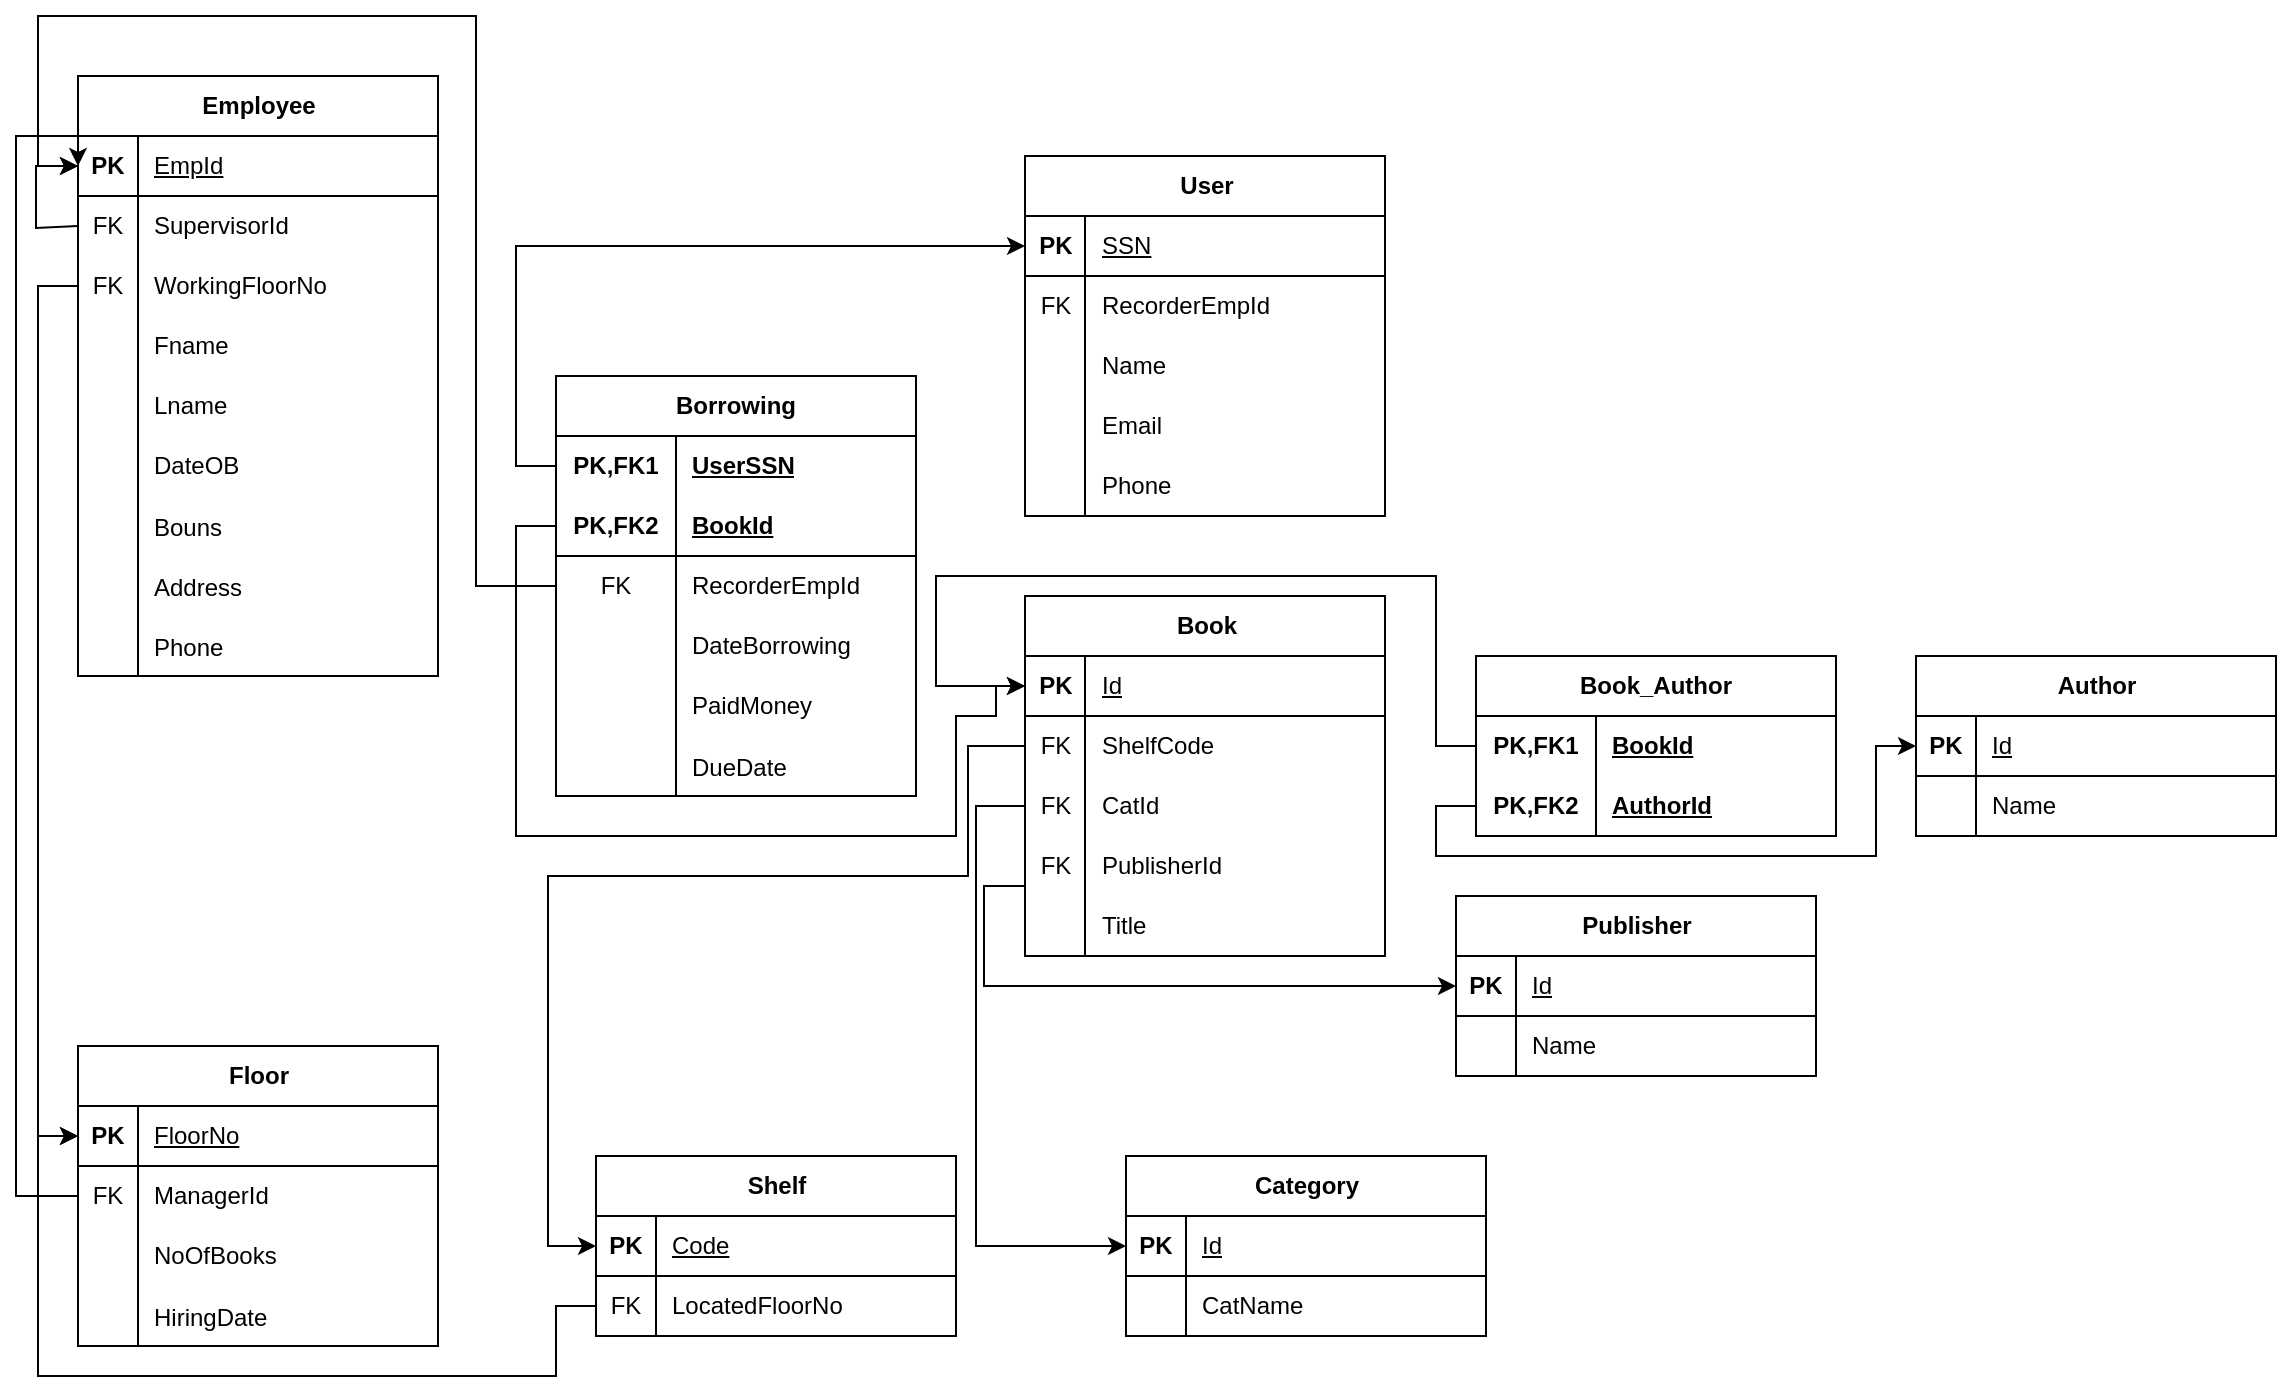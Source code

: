 <mxfile version="25.0.1">
  <diagram name="Page-1" id="nT0bJfxfkUsamXwJEamm">
    <mxGraphModel dx="1509" dy="813" grid="1" gridSize="10" guides="1" tooltips="1" connect="1" arrows="1" fold="1" page="1" pageScale="1" pageWidth="1169" pageHeight="827" math="0" shadow="0">
      <root>
        <mxCell id="0" />
        <mxCell id="1" parent="0" />
        <mxCell id="UPYWQqbJ0-D0xtGkKpqy-1" value="Employee" style="shape=table;startSize=30;container=1;collapsible=1;childLayout=tableLayout;fixedRows=1;rowLines=0;fontStyle=1;align=center;resizeLast=1;html=1;" vertex="1" parent="1">
          <mxGeometry x="51" y="100" width="180" height="300" as="geometry" />
        </mxCell>
        <mxCell id="UPYWQqbJ0-D0xtGkKpqy-2" value="" style="shape=tableRow;horizontal=0;startSize=0;swimlaneHead=0;swimlaneBody=0;fillColor=none;collapsible=0;dropTarget=0;points=[[0,0.5],[1,0.5]];portConstraint=eastwest;top=0;left=0;right=0;bottom=1;" vertex="1" parent="UPYWQqbJ0-D0xtGkKpqy-1">
          <mxGeometry y="30" width="180" height="30" as="geometry" />
        </mxCell>
        <mxCell id="UPYWQqbJ0-D0xtGkKpqy-3" value="PK" style="shape=partialRectangle;connectable=0;fillColor=none;top=0;left=0;bottom=0;right=0;fontStyle=1;overflow=hidden;whiteSpace=wrap;html=1;" vertex="1" parent="UPYWQqbJ0-D0xtGkKpqy-2">
          <mxGeometry width="30" height="30" as="geometry">
            <mxRectangle width="30" height="30" as="alternateBounds" />
          </mxGeometry>
        </mxCell>
        <mxCell id="UPYWQqbJ0-D0xtGkKpqy-4" value="&lt;span style=&quot;font-weight: 400; text-align: center;&quot;&gt;&lt;font&gt;EmpId&lt;/font&gt;&lt;/span&gt;" style="shape=partialRectangle;connectable=0;fillColor=none;top=0;left=0;bottom=0;right=0;align=left;spacingLeft=6;fontStyle=5;overflow=hidden;whiteSpace=wrap;html=1;" vertex="1" parent="UPYWQqbJ0-D0xtGkKpqy-2">
          <mxGeometry x="30" width="150" height="30" as="geometry">
            <mxRectangle width="150" height="30" as="alternateBounds" />
          </mxGeometry>
        </mxCell>
        <mxCell id="UPYWQqbJ0-D0xtGkKpqy-139" value="" style="shape=tableRow;horizontal=0;startSize=0;swimlaneHead=0;swimlaneBody=0;fillColor=none;collapsible=0;dropTarget=0;points=[[0,0.5],[1,0.5]];portConstraint=eastwest;top=0;left=0;right=0;bottom=0;" vertex="1" parent="UPYWQqbJ0-D0xtGkKpqy-1">
          <mxGeometry y="60" width="180" height="30" as="geometry" />
        </mxCell>
        <mxCell id="UPYWQqbJ0-D0xtGkKpqy-140" value="FK" style="shape=partialRectangle;connectable=0;fillColor=none;top=0;left=0;bottom=0;right=0;fontStyle=0;overflow=hidden;whiteSpace=wrap;html=1;" vertex="1" parent="UPYWQqbJ0-D0xtGkKpqy-139">
          <mxGeometry width="30" height="30" as="geometry">
            <mxRectangle width="30" height="30" as="alternateBounds" />
          </mxGeometry>
        </mxCell>
        <mxCell id="UPYWQqbJ0-D0xtGkKpqy-141" value="SupervisorId" style="shape=partialRectangle;connectable=0;fillColor=none;top=0;left=0;bottom=0;right=0;align=left;spacingLeft=6;fontStyle=0;overflow=hidden;whiteSpace=wrap;html=1;" vertex="1" parent="UPYWQqbJ0-D0xtGkKpqy-139">
          <mxGeometry x="30" width="150" height="30" as="geometry">
            <mxRectangle width="150" height="30" as="alternateBounds" />
          </mxGeometry>
        </mxCell>
        <mxCell id="UPYWQqbJ0-D0xtGkKpqy-143" value="" style="shape=tableRow;horizontal=0;startSize=0;swimlaneHead=0;swimlaneBody=0;fillColor=none;collapsible=0;dropTarget=0;points=[[0,0.5],[1,0.5]];portConstraint=eastwest;top=0;left=0;right=0;bottom=0;" vertex="1" parent="UPYWQqbJ0-D0xtGkKpqy-1">
          <mxGeometry y="90" width="180" height="30" as="geometry" />
        </mxCell>
        <mxCell id="UPYWQqbJ0-D0xtGkKpqy-144" value="FK" style="shape=partialRectangle;connectable=0;fillColor=none;top=0;left=0;bottom=0;right=0;fontStyle=0;overflow=hidden;whiteSpace=wrap;html=1;" vertex="1" parent="UPYWQqbJ0-D0xtGkKpqy-143">
          <mxGeometry width="30" height="30" as="geometry">
            <mxRectangle width="30" height="30" as="alternateBounds" />
          </mxGeometry>
        </mxCell>
        <mxCell id="UPYWQqbJ0-D0xtGkKpqy-145" value="WorkingFloorNo" style="shape=partialRectangle;connectable=0;fillColor=none;top=0;left=0;bottom=0;right=0;align=left;spacingLeft=6;fontStyle=0;overflow=hidden;whiteSpace=wrap;html=1;" vertex="1" parent="UPYWQqbJ0-D0xtGkKpqy-143">
          <mxGeometry x="30" width="150" height="30" as="geometry">
            <mxRectangle width="150" height="30" as="alternateBounds" />
          </mxGeometry>
        </mxCell>
        <mxCell id="UPYWQqbJ0-D0xtGkKpqy-5" value="" style="shape=tableRow;horizontal=0;startSize=0;swimlaneHead=0;swimlaneBody=0;fillColor=none;collapsible=0;dropTarget=0;points=[[0,0.5],[1,0.5]];portConstraint=eastwest;top=0;left=0;right=0;bottom=0;" vertex="1" parent="UPYWQqbJ0-D0xtGkKpqy-1">
          <mxGeometry y="120" width="180" height="30" as="geometry" />
        </mxCell>
        <mxCell id="UPYWQqbJ0-D0xtGkKpqy-6" value="" style="shape=partialRectangle;connectable=0;fillColor=none;top=0;left=0;bottom=0;right=0;editable=1;overflow=hidden;whiteSpace=wrap;html=1;" vertex="1" parent="UPYWQqbJ0-D0xtGkKpqy-5">
          <mxGeometry width="30" height="30" as="geometry">
            <mxRectangle width="30" height="30" as="alternateBounds" />
          </mxGeometry>
        </mxCell>
        <mxCell id="UPYWQqbJ0-D0xtGkKpqy-7" value="&lt;span style=&quot;text-align: center;&quot;&gt;&lt;font&gt;Fname&lt;/font&gt;&lt;/span&gt;" style="shape=partialRectangle;connectable=0;fillColor=none;top=0;left=0;bottom=0;right=0;align=left;spacingLeft=6;overflow=hidden;whiteSpace=wrap;html=1;" vertex="1" parent="UPYWQqbJ0-D0xtGkKpqy-5">
          <mxGeometry x="30" width="150" height="30" as="geometry">
            <mxRectangle width="150" height="30" as="alternateBounds" />
          </mxGeometry>
        </mxCell>
        <mxCell id="UPYWQqbJ0-D0xtGkKpqy-8" value="" style="shape=tableRow;horizontal=0;startSize=0;swimlaneHead=0;swimlaneBody=0;fillColor=none;collapsible=0;dropTarget=0;points=[[0,0.5],[1,0.5]];portConstraint=eastwest;top=0;left=0;right=0;bottom=0;" vertex="1" parent="UPYWQqbJ0-D0xtGkKpqy-1">
          <mxGeometry y="150" width="180" height="30" as="geometry" />
        </mxCell>
        <mxCell id="UPYWQqbJ0-D0xtGkKpqy-9" value="" style="shape=partialRectangle;connectable=0;fillColor=none;top=0;left=0;bottom=0;right=0;editable=1;overflow=hidden;whiteSpace=wrap;html=1;" vertex="1" parent="UPYWQqbJ0-D0xtGkKpqy-8">
          <mxGeometry width="30" height="30" as="geometry">
            <mxRectangle width="30" height="30" as="alternateBounds" />
          </mxGeometry>
        </mxCell>
        <mxCell id="UPYWQqbJ0-D0xtGkKpqy-10" value="&lt;span style=&quot;text-align: center;&quot;&gt;&lt;font&gt;Lname&lt;/font&gt;&lt;/span&gt;" style="shape=partialRectangle;connectable=0;fillColor=none;top=0;left=0;bottom=0;right=0;align=left;spacingLeft=6;overflow=hidden;whiteSpace=wrap;html=1;" vertex="1" parent="UPYWQqbJ0-D0xtGkKpqy-8">
          <mxGeometry x="30" width="150" height="30" as="geometry">
            <mxRectangle width="150" height="30" as="alternateBounds" />
          </mxGeometry>
        </mxCell>
        <mxCell id="UPYWQqbJ0-D0xtGkKpqy-11" value="" style="shape=tableRow;horizontal=0;startSize=0;swimlaneHead=0;swimlaneBody=0;fillColor=none;collapsible=0;dropTarget=0;points=[[0,0.5],[1,0.5]];portConstraint=eastwest;top=0;left=0;right=0;bottom=0;" vertex="1" parent="UPYWQqbJ0-D0xtGkKpqy-1">
          <mxGeometry y="180" width="180" height="30" as="geometry" />
        </mxCell>
        <mxCell id="UPYWQqbJ0-D0xtGkKpqy-12" value="" style="shape=partialRectangle;connectable=0;fillColor=none;top=0;left=0;bottom=0;right=0;editable=1;overflow=hidden;whiteSpace=wrap;html=1;" vertex="1" parent="UPYWQqbJ0-D0xtGkKpqy-11">
          <mxGeometry width="30" height="30" as="geometry">
            <mxRectangle width="30" height="30" as="alternateBounds" />
          </mxGeometry>
        </mxCell>
        <mxCell id="UPYWQqbJ0-D0xtGkKpqy-13" value="&lt;span style=&quot;text-align: center;&quot;&gt;&lt;font&gt;DateOB&lt;/font&gt;&lt;/span&gt;" style="shape=partialRectangle;connectable=0;fillColor=none;top=0;left=0;bottom=0;right=0;align=left;spacingLeft=6;overflow=hidden;whiteSpace=wrap;html=1;" vertex="1" parent="UPYWQqbJ0-D0xtGkKpqy-11">
          <mxGeometry x="30" width="150" height="30" as="geometry">
            <mxRectangle width="150" height="30" as="alternateBounds" />
          </mxGeometry>
        </mxCell>
        <mxCell id="UPYWQqbJ0-D0xtGkKpqy-15" value="" style="shape=tableRow;horizontal=0;startSize=0;swimlaneHead=0;swimlaneBody=0;fillColor=none;collapsible=0;dropTarget=0;points=[[0,0.5],[1,0.5]];portConstraint=eastwest;top=0;left=0;right=0;bottom=0;" vertex="1" parent="UPYWQqbJ0-D0xtGkKpqy-1">
          <mxGeometry y="210" width="180" height="30" as="geometry" />
        </mxCell>
        <mxCell id="UPYWQqbJ0-D0xtGkKpqy-16" value="" style="shape=partialRectangle;connectable=0;fillColor=none;top=0;left=0;bottom=0;right=0;editable=1;overflow=hidden;" vertex="1" parent="UPYWQqbJ0-D0xtGkKpqy-15">
          <mxGeometry width="30" height="30" as="geometry">
            <mxRectangle width="30" height="30" as="alternateBounds" />
          </mxGeometry>
        </mxCell>
        <mxCell id="UPYWQqbJ0-D0xtGkKpqy-17" value="Bouns" style="shape=partialRectangle;connectable=0;fillColor=none;top=0;left=0;bottom=0;right=0;align=left;spacingLeft=6;overflow=hidden;fontSize=12;" vertex="1" parent="UPYWQqbJ0-D0xtGkKpqy-15">
          <mxGeometry x="30" width="150" height="30" as="geometry">
            <mxRectangle width="150" height="30" as="alternateBounds" />
          </mxGeometry>
        </mxCell>
        <mxCell id="UPYWQqbJ0-D0xtGkKpqy-23" value="" style="shape=tableRow;horizontal=0;startSize=0;swimlaneHead=0;swimlaneBody=0;fillColor=none;collapsible=0;dropTarget=0;points=[[0,0.5],[1,0.5]];portConstraint=eastwest;top=0;left=0;right=0;bottom=0;" vertex="1" parent="UPYWQqbJ0-D0xtGkKpqy-1">
          <mxGeometry y="240" width="180" height="30" as="geometry" />
        </mxCell>
        <mxCell id="UPYWQqbJ0-D0xtGkKpqy-24" value="" style="shape=partialRectangle;connectable=0;fillColor=none;top=0;left=0;bottom=0;right=0;editable=1;overflow=hidden;" vertex="1" parent="UPYWQqbJ0-D0xtGkKpqy-23">
          <mxGeometry width="30" height="30" as="geometry">
            <mxRectangle width="30" height="30" as="alternateBounds" />
          </mxGeometry>
        </mxCell>
        <mxCell id="UPYWQqbJ0-D0xtGkKpqy-25" value="Address" style="shape=partialRectangle;connectable=0;fillColor=none;top=0;left=0;bottom=0;right=0;align=left;spacingLeft=6;overflow=hidden;fontSize=12;" vertex="1" parent="UPYWQqbJ0-D0xtGkKpqy-23">
          <mxGeometry x="30" width="150" height="30" as="geometry">
            <mxRectangle width="150" height="30" as="alternateBounds" />
          </mxGeometry>
        </mxCell>
        <mxCell id="UPYWQqbJ0-D0xtGkKpqy-19" value="" style="shape=tableRow;horizontal=0;startSize=0;swimlaneHead=0;swimlaneBody=0;fillColor=none;collapsible=0;dropTarget=0;points=[[0,0.5],[1,0.5]];portConstraint=eastwest;top=0;left=0;right=0;bottom=0;" vertex="1" parent="UPYWQqbJ0-D0xtGkKpqy-1">
          <mxGeometry y="270" width="180" height="30" as="geometry" />
        </mxCell>
        <mxCell id="UPYWQqbJ0-D0xtGkKpqy-20" value="" style="shape=partialRectangle;connectable=0;fillColor=none;top=0;left=0;bottom=0;right=0;editable=1;overflow=hidden;" vertex="1" parent="UPYWQqbJ0-D0xtGkKpqy-19">
          <mxGeometry width="30" height="30" as="geometry">
            <mxRectangle width="30" height="30" as="alternateBounds" />
          </mxGeometry>
        </mxCell>
        <mxCell id="UPYWQqbJ0-D0xtGkKpqy-21" value="Phone" style="shape=partialRectangle;connectable=0;fillColor=none;top=0;left=0;bottom=0;right=0;align=left;spacingLeft=6;overflow=hidden;fontSize=12;" vertex="1" parent="UPYWQqbJ0-D0xtGkKpqy-19">
          <mxGeometry x="30" width="150" height="30" as="geometry">
            <mxRectangle width="150" height="30" as="alternateBounds" />
          </mxGeometry>
        </mxCell>
        <mxCell id="UPYWQqbJ0-D0xtGkKpqy-172" style="edgeStyle=orthogonalEdgeStyle;rounded=0;orthogonalLoop=1;jettySize=auto;html=1;exitX=0;exitY=0.5;exitDx=0;exitDy=0;entryX=0;entryY=0.5;entryDx=0;entryDy=0;" edge="1" parent="1" source="UPYWQqbJ0-D0xtGkKpqy-139" target="UPYWQqbJ0-D0xtGkKpqy-2">
          <mxGeometry relative="1" as="geometry">
            <Array as="points">
              <mxPoint x="51" y="176" />
              <mxPoint x="30" y="176" />
              <mxPoint x="30" y="145" />
            </Array>
          </mxGeometry>
        </mxCell>
        <mxCell id="UPYWQqbJ0-D0xtGkKpqy-26" value="User" style="shape=table;startSize=30;container=1;collapsible=1;childLayout=tableLayout;fixedRows=1;rowLines=0;fontStyle=1;align=center;resizeLast=1;html=1;" vertex="1" parent="1">
          <mxGeometry x="524.5" y="140" width="180" height="180" as="geometry" />
        </mxCell>
        <mxCell id="UPYWQqbJ0-D0xtGkKpqy-27" value="" style="shape=tableRow;horizontal=0;startSize=0;swimlaneHead=0;swimlaneBody=0;fillColor=none;collapsible=0;dropTarget=0;points=[[0,0.5],[1,0.5]];portConstraint=eastwest;top=0;left=0;right=0;bottom=1;" vertex="1" parent="UPYWQqbJ0-D0xtGkKpqy-26">
          <mxGeometry y="30" width="180" height="30" as="geometry" />
        </mxCell>
        <mxCell id="UPYWQqbJ0-D0xtGkKpqy-28" value="PK" style="shape=partialRectangle;connectable=0;fillColor=none;top=0;left=0;bottom=0;right=0;fontStyle=1;overflow=hidden;whiteSpace=wrap;html=1;" vertex="1" parent="UPYWQqbJ0-D0xtGkKpqy-27">
          <mxGeometry width="30" height="30" as="geometry">
            <mxRectangle width="30" height="30" as="alternateBounds" />
          </mxGeometry>
        </mxCell>
        <mxCell id="UPYWQqbJ0-D0xtGkKpqy-29" value="&lt;span style=&quot;font-weight: 400; text-align: center;&quot;&gt;&lt;font&gt;SSN&lt;/font&gt;&lt;/span&gt;" style="shape=partialRectangle;connectable=0;fillColor=none;top=0;left=0;bottom=0;right=0;align=left;spacingLeft=6;fontStyle=5;overflow=hidden;whiteSpace=wrap;html=1;" vertex="1" parent="UPYWQqbJ0-D0xtGkKpqy-27">
          <mxGeometry x="30" width="150" height="30" as="geometry">
            <mxRectangle width="150" height="30" as="alternateBounds" />
          </mxGeometry>
        </mxCell>
        <mxCell id="UPYWQqbJ0-D0xtGkKpqy-147" value="" style="shape=tableRow;horizontal=0;startSize=0;swimlaneHead=0;swimlaneBody=0;fillColor=none;collapsible=0;dropTarget=0;points=[[0,0.5],[1,0.5]];portConstraint=eastwest;top=0;left=0;right=0;bottom=0;" vertex="1" parent="UPYWQqbJ0-D0xtGkKpqy-26">
          <mxGeometry y="60" width="180" height="30" as="geometry" />
        </mxCell>
        <mxCell id="UPYWQqbJ0-D0xtGkKpqy-148" value="FK" style="shape=partialRectangle;connectable=0;fillColor=none;top=0;left=0;bottom=0;right=0;fontStyle=0;overflow=hidden;whiteSpace=wrap;html=1;" vertex="1" parent="UPYWQqbJ0-D0xtGkKpqy-147">
          <mxGeometry width="30" height="30" as="geometry">
            <mxRectangle width="30" height="30" as="alternateBounds" />
          </mxGeometry>
        </mxCell>
        <mxCell id="UPYWQqbJ0-D0xtGkKpqy-149" value="RecorderEmpId" style="shape=partialRectangle;connectable=0;fillColor=none;top=0;left=0;bottom=0;right=0;align=left;spacingLeft=6;fontStyle=0;overflow=hidden;whiteSpace=wrap;html=1;" vertex="1" parent="UPYWQqbJ0-D0xtGkKpqy-147">
          <mxGeometry x="30" width="150" height="30" as="geometry">
            <mxRectangle width="150" height="30" as="alternateBounds" />
          </mxGeometry>
        </mxCell>
        <mxCell id="UPYWQqbJ0-D0xtGkKpqy-30" value="" style="shape=tableRow;horizontal=0;startSize=0;swimlaneHead=0;swimlaneBody=0;fillColor=none;collapsible=0;dropTarget=0;points=[[0,0.5],[1,0.5]];portConstraint=eastwest;top=0;left=0;right=0;bottom=0;" vertex="1" parent="UPYWQqbJ0-D0xtGkKpqy-26">
          <mxGeometry y="90" width="180" height="30" as="geometry" />
        </mxCell>
        <mxCell id="UPYWQqbJ0-D0xtGkKpqy-31" value="" style="shape=partialRectangle;connectable=0;fillColor=none;top=0;left=0;bottom=0;right=0;editable=1;overflow=hidden;whiteSpace=wrap;html=1;" vertex="1" parent="UPYWQqbJ0-D0xtGkKpqy-30">
          <mxGeometry width="30" height="30" as="geometry">
            <mxRectangle width="30" height="30" as="alternateBounds" />
          </mxGeometry>
        </mxCell>
        <mxCell id="UPYWQqbJ0-D0xtGkKpqy-32" value="&lt;span style=&quot;text-align: center;&quot;&gt;&lt;font&gt;Name&lt;/font&gt;&lt;/span&gt;" style="shape=partialRectangle;connectable=0;fillColor=none;top=0;left=0;bottom=0;right=0;align=left;spacingLeft=6;overflow=hidden;whiteSpace=wrap;html=1;" vertex="1" parent="UPYWQqbJ0-D0xtGkKpqy-30">
          <mxGeometry x="30" width="150" height="30" as="geometry">
            <mxRectangle width="150" height="30" as="alternateBounds" />
          </mxGeometry>
        </mxCell>
        <mxCell id="UPYWQqbJ0-D0xtGkKpqy-33" value="" style="shape=tableRow;horizontal=0;startSize=0;swimlaneHead=0;swimlaneBody=0;fillColor=none;collapsible=0;dropTarget=0;points=[[0,0.5],[1,0.5]];portConstraint=eastwest;top=0;left=0;right=0;bottom=0;" vertex="1" parent="UPYWQqbJ0-D0xtGkKpqy-26">
          <mxGeometry y="120" width="180" height="30" as="geometry" />
        </mxCell>
        <mxCell id="UPYWQqbJ0-D0xtGkKpqy-34" value="" style="shape=partialRectangle;connectable=0;fillColor=none;top=0;left=0;bottom=0;right=0;editable=1;overflow=hidden;whiteSpace=wrap;html=1;" vertex="1" parent="UPYWQqbJ0-D0xtGkKpqy-33">
          <mxGeometry width="30" height="30" as="geometry">
            <mxRectangle width="30" height="30" as="alternateBounds" />
          </mxGeometry>
        </mxCell>
        <mxCell id="UPYWQqbJ0-D0xtGkKpqy-35" value="&lt;span style=&quot;text-align: center;&quot;&gt;&lt;font&gt;Email&lt;/font&gt;&lt;/span&gt;" style="shape=partialRectangle;connectable=0;fillColor=none;top=0;left=0;bottom=0;right=0;align=left;spacingLeft=6;overflow=hidden;whiteSpace=wrap;html=1;" vertex="1" parent="UPYWQqbJ0-D0xtGkKpqy-33">
          <mxGeometry x="30" width="150" height="30" as="geometry">
            <mxRectangle width="150" height="30" as="alternateBounds" />
          </mxGeometry>
        </mxCell>
        <mxCell id="UPYWQqbJ0-D0xtGkKpqy-36" value="" style="shape=tableRow;horizontal=0;startSize=0;swimlaneHead=0;swimlaneBody=0;fillColor=none;collapsible=0;dropTarget=0;points=[[0,0.5],[1,0.5]];portConstraint=eastwest;top=0;left=0;right=0;bottom=0;" vertex="1" parent="UPYWQqbJ0-D0xtGkKpqy-26">
          <mxGeometry y="150" width="180" height="30" as="geometry" />
        </mxCell>
        <mxCell id="UPYWQqbJ0-D0xtGkKpqy-37" value="" style="shape=partialRectangle;connectable=0;fillColor=none;top=0;left=0;bottom=0;right=0;editable=1;overflow=hidden;whiteSpace=wrap;html=1;" vertex="1" parent="UPYWQqbJ0-D0xtGkKpqy-36">
          <mxGeometry width="30" height="30" as="geometry">
            <mxRectangle width="30" height="30" as="alternateBounds" />
          </mxGeometry>
        </mxCell>
        <mxCell id="UPYWQqbJ0-D0xtGkKpqy-38" value="&lt;span style=&quot;text-align: center;&quot;&gt;&lt;font&gt;Phone&lt;/font&gt;&lt;/span&gt;" style="shape=partialRectangle;connectable=0;fillColor=none;top=0;left=0;bottom=0;right=0;align=left;spacingLeft=6;overflow=hidden;whiteSpace=wrap;html=1;" vertex="1" parent="UPYWQqbJ0-D0xtGkKpqy-36">
          <mxGeometry x="30" width="150" height="30" as="geometry">
            <mxRectangle width="150" height="30" as="alternateBounds" />
          </mxGeometry>
        </mxCell>
        <mxCell id="UPYWQqbJ0-D0xtGkKpqy-39" value="&lt;span style=&quot;text-wrap-mode: wrap;&quot;&gt;Book&lt;/span&gt;" style="shape=table;startSize=30;container=1;collapsible=1;childLayout=tableLayout;fixedRows=1;rowLines=0;fontStyle=1;align=center;resizeLast=1;html=1;" vertex="1" parent="1">
          <mxGeometry x="524.5" y="360" width="180" height="180" as="geometry" />
        </mxCell>
        <mxCell id="UPYWQqbJ0-D0xtGkKpqy-40" value="" style="shape=tableRow;horizontal=0;startSize=0;swimlaneHead=0;swimlaneBody=0;fillColor=none;collapsible=0;dropTarget=0;points=[[0,0.5],[1,0.5]];portConstraint=eastwest;top=0;left=0;right=0;bottom=1;" vertex="1" parent="UPYWQqbJ0-D0xtGkKpqy-39">
          <mxGeometry y="30" width="180" height="30" as="geometry" />
        </mxCell>
        <mxCell id="UPYWQqbJ0-D0xtGkKpqy-41" value="PK" style="shape=partialRectangle;connectable=0;fillColor=none;top=0;left=0;bottom=0;right=0;fontStyle=1;overflow=hidden;whiteSpace=wrap;html=1;" vertex="1" parent="UPYWQqbJ0-D0xtGkKpqy-40">
          <mxGeometry width="30" height="30" as="geometry">
            <mxRectangle width="30" height="30" as="alternateBounds" />
          </mxGeometry>
        </mxCell>
        <mxCell id="UPYWQqbJ0-D0xtGkKpqy-42" value="&lt;span style=&quot;font-weight: 400; text-align: center;&quot;&gt;&lt;font&gt;Id&lt;/font&gt;&lt;/span&gt;" style="shape=partialRectangle;connectable=0;fillColor=none;top=0;left=0;bottom=0;right=0;align=left;spacingLeft=6;fontStyle=5;overflow=hidden;whiteSpace=wrap;html=1;" vertex="1" parent="UPYWQqbJ0-D0xtGkKpqy-40">
          <mxGeometry x="30" width="150" height="30" as="geometry">
            <mxRectangle width="150" height="30" as="alternateBounds" />
          </mxGeometry>
        </mxCell>
        <mxCell id="UPYWQqbJ0-D0xtGkKpqy-152" value="" style="shape=tableRow;horizontal=0;startSize=0;swimlaneHead=0;swimlaneBody=0;fillColor=none;collapsible=0;dropTarget=0;points=[[0,0.5],[1,0.5]];portConstraint=eastwest;top=0;left=0;right=0;bottom=0;" vertex="1" parent="UPYWQqbJ0-D0xtGkKpqy-39">
          <mxGeometry y="60" width="180" height="30" as="geometry" />
        </mxCell>
        <mxCell id="UPYWQqbJ0-D0xtGkKpqy-153" value="FK" style="shape=partialRectangle;connectable=0;fillColor=none;top=0;left=0;bottom=0;right=0;fontStyle=0;overflow=hidden;whiteSpace=wrap;html=1;" vertex="1" parent="UPYWQqbJ0-D0xtGkKpqy-152">
          <mxGeometry width="30" height="30" as="geometry">
            <mxRectangle width="30" height="30" as="alternateBounds" />
          </mxGeometry>
        </mxCell>
        <mxCell id="UPYWQqbJ0-D0xtGkKpqy-154" value="ShelfCode" style="shape=partialRectangle;connectable=0;fillColor=none;top=0;left=0;bottom=0;right=0;align=left;spacingLeft=6;fontStyle=0;overflow=hidden;whiteSpace=wrap;html=1;" vertex="1" parent="UPYWQqbJ0-D0xtGkKpqy-152">
          <mxGeometry x="30" width="150" height="30" as="geometry">
            <mxRectangle width="150" height="30" as="alternateBounds" />
          </mxGeometry>
        </mxCell>
        <mxCell id="UPYWQqbJ0-D0xtGkKpqy-156" value="" style="shape=tableRow;horizontal=0;startSize=0;swimlaneHead=0;swimlaneBody=0;fillColor=none;collapsible=0;dropTarget=0;points=[[0,0.5],[1,0.5]];portConstraint=eastwest;top=0;left=0;right=0;bottom=0;" vertex="1" parent="UPYWQqbJ0-D0xtGkKpqy-39">
          <mxGeometry y="90" width="180" height="30" as="geometry" />
        </mxCell>
        <mxCell id="UPYWQqbJ0-D0xtGkKpqy-157" value="FK" style="shape=partialRectangle;connectable=0;fillColor=none;top=0;left=0;bottom=0;right=0;fontStyle=0;overflow=hidden;whiteSpace=wrap;html=1;" vertex="1" parent="UPYWQqbJ0-D0xtGkKpqy-156">
          <mxGeometry width="30" height="30" as="geometry">
            <mxRectangle width="30" height="30" as="alternateBounds" />
          </mxGeometry>
        </mxCell>
        <mxCell id="UPYWQqbJ0-D0xtGkKpqy-158" value="CatId" style="shape=partialRectangle;connectable=0;fillColor=none;top=0;left=0;bottom=0;right=0;align=left;spacingLeft=6;fontStyle=0;overflow=hidden;whiteSpace=wrap;html=1;" vertex="1" parent="UPYWQqbJ0-D0xtGkKpqy-156">
          <mxGeometry x="30" width="150" height="30" as="geometry">
            <mxRectangle width="150" height="30" as="alternateBounds" />
          </mxGeometry>
        </mxCell>
        <mxCell id="UPYWQqbJ0-D0xtGkKpqy-168" value="" style="shape=tableRow;horizontal=0;startSize=0;swimlaneHead=0;swimlaneBody=0;fillColor=none;collapsible=0;dropTarget=0;points=[[0,0.5],[1,0.5]];portConstraint=eastwest;top=0;left=0;right=0;bottom=0;" vertex="1" parent="UPYWQqbJ0-D0xtGkKpqy-39">
          <mxGeometry y="120" width="180" height="30" as="geometry" />
        </mxCell>
        <mxCell id="UPYWQqbJ0-D0xtGkKpqy-169" value="FK" style="shape=partialRectangle;connectable=0;fillColor=none;top=0;left=0;bottom=0;right=0;fontStyle=0;overflow=hidden;whiteSpace=wrap;html=1;" vertex="1" parent="UPYWQqbJ0-D0xtGkKpqy-168">
          <mxGeometry width="30" height="30" as="geometry">
            <mxRectangle width="30" height="30" as="alternateBounds" />
          </mxGeometry>
        </mxCell>
        <mxCell id="UPYWQqbJ0-D0xtGkKpqy-170" value="PublisherId" style="shape=partialRectangle;connectable=0;fillColor=none;top=0;left=0;bottom=0;right=0;align=left;spacingLeft=6;fontStyle=0;overflow=hidden;whiteSpace=wrap;html=1;" vertex="1" parent="UPYWQqbJ0-D0xtGkKpqy-168">
          <mxGeometry x="30" width="150" height="30" as="geometry">
            <mxRectangle width="150" height="30" as="alternateBounds" />
          </mxGeometry>
        </mxCell>
        <mxCell id="UPYWQqbJ0-D0xtGkKpqy-43" value="" style="shape=tableRow;horizontal=0;startSize=0;swimlaneHead=0;swimlaneBody=0;fillColor=none;collapsible=0;dropTarget=0;points=[[0,0.5],[1,0.5]];portConstraint=eastwest;top=0;left=0;right=0;bottom=0;" vertex="1" parent="UPYWQqbJ0-D0xtGkKpqy-39">
          <mxGeometry y="150" width="180" height="30" as="geometry" />
        </mxCell>
        <mxCell id="UPYWQqbJ0-D0xtGkKpqy-44" value="" style="shape=partialRectangle;connectable=0;fillColor=none;top=0;left=0;bottom=0;right=0;editable=1;overflow=hidden;whiteSpace=wrap;html=1;" vertex="1" parent="UPYWQqbJ0-D0xtGkKpqy-43">
          <mxGeometry width="30" height="30" as="geometry">
            <mxRectangle width="30" height="30" as="alternateBounds" />
          </mxGeometry>
        </mxCell>
        <mxCell id="UPYWQqbJ0-D0xtGkKpqy-45" value="&lt;span style=&quot;text-align: center;&quot;&gt;&lt;font&gt;Title&lt;/font&gt;&lt;/span&gt;" style="shape=partialRectangle;connectable=0;fillColor=none;top=0;left=0;bottom=0;right=0;align=left;spacingLeft=6;overflow=hidden;whiteSpace=wrap;html=1;" vertex="1" parent="UPYWQqbJ0-D0xtGkKpqy-43">
          <mxGeometry x="30" width="150" height="30" as="geometry">
            <mxRectangle width="150" height="30" as="alternateBounds" />
          </mxGeometry>
        </mxCell>
        <mxCell id="UPYWQqbJ0-D0xtGkKpqy-65" value="&lt;span style=&quot;text-wrap-mode: wrap;&quot;&gt;Author&lt;/span&gt;" style="shape=table;startSize=30;container=1;collapsible=1;childLayout=tableLayout;fixedRows=1;rowLines=0;fontStyle=1;align=center;resizeLast=1;html=1;" vertex="1" parent="1">
          <mxGeometry x="970" y="390" width="180" height="90" as="geometry" />
        </mxCell>
        <mxCell id="UPYWQqbJ0-D0xtGkKpqy-66" value="" style="shape=tableRow;horizontal=0;startSize=0;swimlaneHead=0;swimlaneBody=0;fillColor=none;collapsible=0;dropTarget=0;points=[[0,0.5],[1,0.5]];portConstraint=eastwest;top=0;left=0;right=0;bottom=1;" vertex="1" parent="UPYWQqbJ0-D0xtGkKpqy-65">
          <mxGeometry y="30" width="180" height="30" as="geometry" />
        </mxCell>
        <mxCell id="UPYWQqbJ0-D0xtGkKpqy-67" value="PK" style="shape=partialRectangle;connectable=0;fillColor=none;top=0;left=0;bottom=0;right=0;fontStyle=1;overflow=hidden;whiteSpace=wrap;html=1;" vertex="1" parent="UPYWQqbJ0-D0xtGkKpqy-66">
          <mxGeometry width="30" height="30" as="geometry">
            <mxRectangle width="30" height="30" as="alternateBounds" />
          </mxGeometry>
        </mxCell>
        <mxCell id="UPYWQqbJ0-D0xtGkKpqy-68" value="&lt;span style=&quot;font-weight: 400; text-align: center;&quot;&gt;&lt;font&gt;Id&lt;/font&gt;&lt;/span&gt;" style="shape=partialRectangle;connectable=0;fillColor=none;top=0;left=0;bottom=0;right=0;align=left;spacingLeft=6;fontStyle=5;overflow=hidden;whiteSpace=wrap;html=1;" vertex="1" parent="UPYWQqbJ0-D0xtGkKpqy-66">
          <mxGeometry x="30" width="150" height="30" as="geometry">
            <mxRectangle width="150" height="30" as="alternateBounds" />
          </mxGeometry>
        </mxCell>
        <mxCell id="UPYWQqbJ0-D0xtGkKpqy-69" value="" style="shape=tableRow;horizontal=0;startSize=0;swimlaneHead=0;swimlaneBody=0;fillColor=none;collapsible=0;dropTarget=0;points=[[0,0.5],[1,0.5]];portConstraint=eastwest;top=0;left=0;right=0;bottom=0;" vertex="1" parent="UPYWQqbJ0-D0xtGkKpqy-65">
          <mxGeometry y="60" width="180" height="30" as="geometry" />
        </mxCell>
        <mxCell id="UPYWQqbJ0-D0xtGkKpqy-70" value="" style="shape=partialRectangle;connectable=0;fillColor=none;top=0;left=0;bottom=0;right=0;editable=1;overflow=hidden;whiteSpace=wrap;html=1;" vertex="1" parent="UPYWQqbJ0-D0xtGkKpqy-69">
          <mxGeometry width="30" height="30" as="geometry">
            <mxRectangle width="30" height="30" as="alternateBounds" />
          </mxGeometry>
        </mxCell>
        <mxCell id="UPYWQqbJ0-D0xtGkKpqy-71" value="&lt;span style=&quot;text-align: center;&quot;&gt;&lt;font&gt;Name&lt;/font&gt;&lt;/span&gt;" style="shape=partialRectangle;connectable=0;fillColor=none;top=0;left=0;bottom=0;right=0;align=left;spacingLeft=6;overflow=hidden;whiteSpace=wrap;html=1;" vertex="1" parent="UPYWQqbJ0-D0xtGkKpqy-69">
          <mxGeometry x="30" width="150" height="30" as="geometry">
            <mxRectangle width="150" height="30" as="alternateBounds" />
          </mxGeometry>
        </mxCell>
        <mxCell id="UPYWQqbJ0-D0xtGkKpqy-72" value="&lt;span style=&quot;text-wrap-mode: wrap;&quot;&gt;Publisher&lt;/span&gt;" style="shape=table;startSize=30;container=1;collapsible=1;childLayout=tableLayout;fixedRows=1;rowLines=0;fontStyle=1;align=center;resizeLast=1;html=1;" vertex="1" parent="1">
          <mxGeometry x="740" y="510" width="180" height="90" as="geometry" />
        </mxCell>
        <mxCell id="UPYWQqbJ0-D0xtGkKpqy-73" value="" style="shape=tableRow;horizontal=0;startSize=0;swimlaneHead=0;swimlaneBody=0;fillColor=none;collapsible=0;dropTarget=0;points=[[0,0.5],[1,0.5]];portConstraint=eastwest;top=0;left=0;right=0;bottom=1;" vertex="1" parent="UPYWQqbJ0-D0xtGkKpqy-72">
          <mxGeometry y="30" width="180" height="30" as="geometry" />
        </mxCell>
        <mxCell id="UPYWQqbJ0-D0xtGkKpqy-74" value="PK" style="shape=partialRectangle;connectable=0;fillColor=none;top=0;left=0;bottom=0;right=0;fontStyle=1;overflow=hidden;whiteSpace=wrap;html=1;" vertex="1" parent="UPYWQqbJ0-D0xtGkKpqy-73">
          <mxGeometry width="30" height="30" as="geometry">
            <mxRectangle width="30" height="30" as="alternateBounds" />
          </mxGeometry>
        </mxCell>
        <mxCell id="UPYWQqbJ0-D0xtGkKpqy-75" value="&lt;span style=&quot;font-weight: 400; text-align: center;&quot;&gt;&lt;font&gt;Id&lt;/font&gt;&lt;/span&gt;" style="shape=partialRectangle;connectable=0;fillColor=none;top=0;left=0;bottom=0;right=0;align=left;spacingLeft=6;fontStyle=5;overflow=hidden;whiteSpace=wrap;html=1;" vertex="1" parent="UPYWQqbJ0-D0xtGkKpqy-73">
          <mxGeometry x="30" width="150" height="30" as="geometry">
            <mxRectangle width="150" height="30" as="alternateBounds" />
          </mxGeometry>
        </mxCell>
        <mxCell id="UPYWQqbJ0-D0xtGkKpqy-76" value="" style="shape=tableRow;horizontal=0;startSize=0;swimlaneHead=0;swimlaneBody=0;fillColor=none;collapsible=0;dropTarget=0;points=[[0,0.5],[1,0.5]];portConstraint=eastwest;top=0;left=0;right=0;bottom=0;" vertex="1" parent="UPYWQqbJ0-D0xtGkKpqy-72">
          <mxGeometry y="60" width="180" height="30" as="geometry" />
        </mxCell>
        <mxCell id="UPYWQqbJ0-D0xtGkKpqy-77" value="" style="shape=partialRectangle;connectable=0;fillColor=none;top=0;left=0;bottom=0;right=0;editable=1;overflow=hidden;whiteSpace=wrap;html=1;" vertex="1" parent="UPYWQqbJ0-D0xtGkKpqy-76">
          <mxGeometry width="30" height="30" as="geometry">
            <mxRectangle width="30" height="30" as="alternateBounds" />
          </mxGeometry>
        </mxCell>
        <mxCell id="UPYWQqbJ0-D0xtGkKpqy-78" value="&lt;span style=&quot;text-align: center;&quot;&gt;&lt;font&gt;Name&lt;/font&gt;&lt;/span&gt;" style="shape=partialRectangle;connectable=0;fillColor=none;top=0;left=0;bottom=0;right=0;align=left;spacingLeft=6;overflow=hidden;whiteSpace=wrap;html=1;" vertex="1" parent="UPYWQqbJ0-D0xtGkKpqy-76">
          <mxGeometry x="30" width="150" height="30" as="geometry">
            <mxRectangle width="150" height="30" as="alternateBounds" />
          </mxGeometry>
        </mxCell>
        <mxCell id="UPYWQqbJ0-D0xtGkKpqy-79" value="&lt;span style=&quot;text-wrap-mode: wrap;&quot;&gt;Category&lt;/span&gt;" style="shape=table;startSize=30;container=1;collapsible=1;childLayout=tableLayout;fixedRows=1;rowLines=0;fontStyle=1;align=center;resizeLast=1;html=1;" vertex="1" parent="1">
          <mxGeometry x="575" y="640" width="180" height="90" as="geometry" />
        </mxCell>
        <mxCell id="UPYWQqbJ0-D0xtGkKpqy-80" value="" style="shape=tableRow;horizontal=0;startSize=0;swimlaneHead=0;swimlaneBody=0;fillColor=none;collapsible=0;dropTarget=0;points=[[0,0.5],[1,0.5]];portConstraint=eastwest;top=0;left=0;right=0;bottom=1;" vertex="1" parent="UPYWQqbJ0-D0xtGkKpqy-79">
          <mxGeometry y="30" width="180" height="30" as="geometry" />
        </mxCell>
        <mxCell id="UPYWQqbJ0-D0xtGkKpqy-81" value="PK" style="shape=partialRectangle;connectable=0;fillColor=none;top=0;left=0;bottom=0;right=0;fontStyle=1;overflow=hidden;whiteSpace=wrap;html=1;" vertex="1" parent="UPYWQqbJ0-D0xtGkKpqy-80">
          <mxGeometry width="30" height="30" as="geometry">
            <mxRectangle width="30" height="30" as="alternateBounds" />
          </mxGeometry>
        </mxCell>
        <mxCell id="UPYWQqbJ0-D0xtGkKpqy-82" value="&lt;span style=&quot;font-weight: 400; text-align: center;&quot;&gt;&lt;font&gt;Id&lt;/font&gt;&lt;/span&gt;" style="shape=partialRectangle;connectable=0;fillColor=none;top=0;left=0;bottom=0;right=0;align=left;spacingLeft=6;fontStyle=5;overflow=hidden;whiteSpace=wrap;html=1;" vertex="1" parent="UPYWQqbJ0-D0xtGkKpqy-80">
          <mxGeometry x="30" width="150" height="30" as="geometry">
            <mxRectangle width="150" height="30" as="alternateBounds" />
          </mxGeometry>
        </mxCell>
        <mxCell id="UPYWQqbJ0-D0xtGkKpqy-83" value="" style="shape=tableRow;horizontal=0;startSize=0;swimlaneHead=0;swimlaneBody=0;fillColor=none;collapsible=0;dropTarget=0;points=[[0,0.5],[1,0.5]];portConstraint=eastwest;top=0;left=0;right=0;bottom=0;" vertex="1" parent="UPYWQqbJ0-D0xtGkKpqy-79">
          <mxGeometry y="60" width="180" height="30" as="geometry" />
        </mxCell>
        <mxCell id="UPYWQqbJ0-D0xtGkKpqy-84" value="" style="shape=partialRectangle;connectable=0;fillColor=none;top=0;left=0;bottom=0;right=0;editable=1;overflow=hidden;whiteSpace=wrap;html=1;" vertex="1" parent="UPYWQqbJ0-D0xtGkKpqy-83">
          <mxGeometry width="30" height="30" as="geometry">
            <mxRectangle width="30" height="30" as="alternateBounds" />
          </mxGeometry>
        </mxCell>
        <mxCell id="UPYWQqbJ0-D0xtGkKpqy-85" value="&lt;span style=&quot;text-align: center;&quot;&gt;&lt;font&gt;CatName&lt;/font&gt;&lt;/span&gt;" style="shape=partialRectangle;connectable=0;fillColor=none;top=0;left=0;bottom=0;right=0;align=left;spacingLeft=6;overflow=hidden;whiteSpace=wrap;html=1;" vertex="1" parent="UPYWQqbJ0-D0xtGkKpqy-83">
          <mxGeometry x="30" width="150" height="30" as="geometry">
            <mxRectangle width="150" height="30" as="alternateBounds" />
          </mxGeometry>
        </mxCell>
        <mxCell id="UPYWQqbJ0-D0xtGkKpqy-86" value="&lt;span style=&quot;text-wrap-mode: wrap;&quot;&gt;Shelf&lt;/span&gt;" style="shape=table;startSize=30;container=1;collapsible=1;childLayout=tableLayout;fixedRows=1;rowLines=0;fontStyle=1;align=center;resizeLast=1;html=1;" vertex="1" parent="1">
          <mxGeometry x="310" y="640" width="180" height="90" as="geometry" />
        </mxCell>
        <mxCell id="UPYWQqbJ0-D0xtGkKpqy-87" value="" style="shape=tableRow;horizontal=0;startSize=0;swimlaneHead=0;swimlaneBody=0;fillColor=none;collapsible=0;dropTarget=0;points=[[0,0.5],[1,0.5]];portConstraint=eastwest;top=0;left=0;right=0;bottom=1;" vertex="1" parent="UPYWQqbJ0-D0xtGkKpqy-86">
          <mxGeometry y="30" width="180" height="30" as="geometry" />
        </mxCell>
        <mxCell id="UPYWQqbJ0-D0xtGkKpqy-88" value="PK" style="shape=partialRectangle;connectable=0;fillColor=none;top=0;left=0;bottom=0;right=0;fontStyle=1;overflow=hidden;whiteSpace=wrap;html=1;" vertex="1" parent="UPYWQqbJ0-D0xtGkKpqy-87">
          <mxGeometry width="30" height="30" as="geometry">
            <mxRectangle width="30" height="30" as="alternateBounds" />
          </mxGeometry>
        </mxCell>
        <mxCell id="UPYWQqbJ0-D0xtGkKpqy-89" value="&lt;span style=&quot;font-weight: 400; text-align: center;&quot;&gt;&lt;font&gt;Code&lt;/font&gt;&lt;/span&gt;" style="shape=partialRectangle;connectable=0;fillColor=none;top=0;left=0;bottom=0;right=0;align=left;spacingLeft=6;fontStyle=5;overflow=hidden;whiteSpace=wrap;html=1;" vertex="1" parent="UPYWQqbJ0-D0xtGkKpqy-87">
          <mxGeometry x="30" width="150" height="30" as="geometry">
            <mxRectangle width="150" height="30" as="alternateBounds" />
          </mxGeometry>
        </mxCell>
        <mxCell id="UPYWQqbJ0-D0xtGkKpqy-160" value="" style="shape=tableRow;horizontal=0;startSize=0;swimlaneHead=0;swimlaneBody=0;fillColor=none;collapsible=0;dropTarget=0;points=[[0,0.5],[1,0.5]];portConstraint=eastwest;top=0;left=0;right=0;bottom=0;" vertex="1" parent="UPYWQqbJ0-D0xtGkKpqy-86">
          <mxGeometry y="60" width="180" height="30" as="geometry" />
        </mxCell>
        <mxCell id="UPYWQqbJ0-D0xtGkKpqy-161" value="FK" style="shape=partialRectangle;connectable=0;fillColor=none;top=0;left=0;bottom=0;right=0;fontStyle=0;overflow=hidden;whiteSpace=wrap;html=1;" vertex="1" parent="UPYWQqbJ0-D0xtGkKpqy-160">
          <mxGeometry width="30" height="30" as="geometry">
            <mxRectangle width="30" height="30" as="alternateBounds" />
          </mxGeometry>
        </mxCell>
        <mxCell id="UPYWQqbJ0-D0xtGkKpqy-162" value="LocatedFloorNo" style="shape=partialRectangle;connectable=0;fillColor=none;top=0;left=0;bottom=0;right=0;align=left;spacingLeft=6;fontStyle=0;overflow=hidden;whiteSpace=wrap;html=1;" vertex="1" parent="UPYWQqbJ0-D0xtGkKpqy-160">
          <mxGeometry x="30" width="150" height="30" as="geometry">
            <mxRectangle width="150" height="30" as="alternateBounds" />
          </mxGeometry>
        </mxCell>
        <mxCell id="UPYWQqbJ0-D0xtGkKpqy-93" value="&lt;span style=&quot;text-wrap-mode: wrap;&quot;&gt;Floor&lt;/span&gt;" style="shape=table;startSize=30;container=1;collapsible=1;childLayout=tableLayout;fixedRows=1;rowLines=0;fontStyle=1;align=center;resizeLast=1;html=1;" vertex="1" parent="1">
          <mxGeometry x="51" y="585" width="180" height="150" as="geometry" />
        </mxCell>
        <mxCell id="UPYWQqbJ0-D0xtGkKpqy-94" value="" style="shape=tableRow;horizontal=0;startSize=0;swimlaneHead=0;swimlaneBody=0;fillColor=none;collapsible=0;dropTarget=0;points=[[0,0.5],[1,0.5]];portConstraint=eastwest;top=0;left=0;right=0;bottom=1;" vertex="1" parent="UPYWQqbJ0-D0xtGkKpqy-93">
          <mxGeometry y="30" width="180" height="30" as="geometry" />
        </mxCell>
        <mxCell id="UPYWQqbJ0-D0xtGkKpqy-95" value="PK" style="shape=partialRectangle;connectable=0;fillColor=none;top=0;left=0;bottom=0;right=0;fontStyle=1;overflow=hidden;whiteSpace=wrap;html=1;" vertex="1" parent="UPYWQqbJ0-D0xtGkKpqy-94">
          <mxGeometry width="30" height="30" as="geometry">
            <mxRectangle width="30" height="30" as="alternateBounds" />
          </mxGeometry>
        </mxCell>
        <mxCell id="UPYWQqbJ0-D0xtGkKpqy-96" value="&lt;span style=&quot;font-weight: 400; text-align: center;&quot;&gt;&lt;font&gt;FloorNo&lt;/font&gt;&lt;/span&gt;" style="shape=partialRectangle;connectable=0;fillColor=none;top=0;left=0;bottom=0;right=0;align=left;spacingLeft=6;fontStyle=5;overflow=hidden;whiteSpace=wrap;html=1;" vertex="1" parent="UPYWQqbJ0-D0xtGkKpqy-94">
          <mxGeometry x="30" width="150" height="30" as="geometry">
            <mxRectangle width="150" height="30" as="alternateBounds" />
          </mxGeometry>
        </mxCell>
        <mxCell id="UPYWQqbJ0-D0xtGkKpqy-135" value="" style="shape=tableRow;horizontal=0;startSize=0;swimlaneHead=0;swimlaneBody=0;fillColor=none;collapsible=0;dropTarget=0;points=[[0,0.5],[1,0.5]];portConstraint=eastwest;top=0;left=0;right=0;bottom=0;" vertex="1" parent="UPYWQqbJ0-D0xtGkKpqy-93">
          <mxGeometry y="60" width="180" height="30" as="geometry" />
        </mxCell>
        <mxCell id="UPYWQqbJ0-D0xtGkKpqy-136" value="FK" style="shape=partialRectangle;connectable=0;fillColor=none;top=0;left=0;bottom=0;right=0;fontStyle=0;overflow=hidden;whiteSpace=wrap;html=1;" vertex="1" parent="UPYWQqbJ0-D0xtGkKpqy-135">
          <mxGeometry width="30" height="30" as="geometry">
            <mxRectangle width="30" height="30" as="alternateBounds" />
          </mxGeometry>
        </mxCell>
        <mxCell id="UPYWQqbJ0-D0xtGkKpqy-137" value="ManagerId" style="shape=partialRectangle;connectable=0;fillColor=none;top=0;left=0;bottom=0;right=0;align=left;spacingLeft=6;fontStyle=0;overflow=hidden;whiteSpace=wrap;html=1;" vertex="1" parent="UPYWQqbJ0-D0xtGkKpqy-135">
          <mxGeometry x="30" width="150" height="30" as="geometry">
            <mxRectangle width="150" height="30" as="alternateBounds" />
          </mxGeometry>
        </mxCell>
        <mxCell id="UPYWQqbJ0-D0xtGkKpqy-97" value="" style="shape=tableRow;horizontal=0;startSize=0;swimlaneHead=0;swimlaneBody=0;fillColor=none;collapsible=0;dropTarget=0;points=[[0,0.5],[1,0.5]];portConstraint=eastwest;top=0;left=0;right=0;bottom=0;" vertex="1" parent="UPYWQqbJ0-D0xtGkKpqy-93">
          <mxGeometry y="90" width="180" height="30" as="geometry" />
        </mxCell>
        <mxCell id="UPYWQqbJ0-D0xtGkKpqy-98" value="" style="shape=partialRectangle;connectable=0;fillColor=none;top=0;left=0;bottom=0;right=0;editable=1;overflow=hidden;whiteSpace=wrap;html=1;" vertex="1" parent="UPYWQqbJ0-D0xtGkKpqy-97">
          <mxGeometry width="30" height="30" as="geometry">
            <mxRectangle width="30" height="30" as="alternateBounds" />
          </mxGeometry>
        </mxCell>
        <mxCell id="UPYWQqbJ0-D0xtGkKpqy-99" value="&lt;span style=&quot;text-align: center;&quot;&gt;&lt;font&gt;NoOfBooks&lt;/font&gt;&lt;/span&gt;" style="shape=partialRectangle;connectable=0;fillColor=none;top=0;left=0;bottom=0;right=0;align=left;spacingLeft=6;overflow=hidden;whiteSpace=wrap;html=1;" vertex="1" parent="UPYWQqbJ0-D0xtGkKpqy-97">
          <mxGeometry x="30" width="150" height="30" as="geometry">
            <mxRectangle width="150" height="30" as="alternateBounds" />
          </mxGeometry>
        </mxCell>
        <mxCell id="UPYWQqbJ0-D0xtGkKpqy-164" value="" style="shape=tableRow;horizontal=0;startSize=0;swimlaneHead=0;swimlaneBody=0;fillColor=none;collapsible=0;dropTarget=0;points=[[0,0.5],[1,0.5]];portConstraint=eastwest;top=0;left=0;right=0;bottom=0;" vertex="1" parent="UPYWQqbJ0-D0xtGkKpqy-93">
          <mxGeometry y="120" width="180" height="30" as="geometry" />
        </mxCell>
        <mxCell id="UPYWQqbJ0-D0xtGkKpqy-165" value="" style="shape=partialRectangle;connectable=0;fillColor=none;top=0;left=0;bottom=0;right=0;editable=1;overflow=hidden;" vertex="1" parent="UPYWQqbJ0-D0xtGkKpqy-164">
          <mxGeometry width="30" height="30" as="geometry">
            <mxRectangle width="30" height="30" as="alternateBounds" />
          </mxGeometry>
        </mxCell>
        <mxCell id="UPYWQqbJ0-D0xtGkKpqy-166" value="HiringDate" style="shape=partialRectangle;connectable=0;fillColor=none;top=0;left=0;bottom=0;right=0;align=left;spacingLeft=6;overflow=hidden;" vertex="1" parent="UPYWQqbJ0-D0xtGkKpqy-164">
          <mxGeometry x="30" width="150" height="30" as="geometry">
            <mxRectangle width="150" height="30" as="alternateBounds" />
          </mxGeometry>
        </mxCell>
        <mxCell id="UPYWQqbJ0-D0xtGkKpqy-100" value="Book_Author" style="shape=table;startSize=30;container=1;collapsible=1;childLayout=tableLayout;fixedRows=1;rowLines=0;fontStyle=1;align=center;resizeLast=1;html=1;whiteSpace=wrap;" vertex="1" parent="1">
          <mxGeometry x="750" y="390" width="180" height="90" as="geometry" />
        </mxCell>
        <mxCell id="UPYWQqbJ0-D0xtGkKpqy-101" value="" style="shape=tableRow;horizontal=0;startSize=0;swimlaneHead=0;swimlaneBody=0;fillColor=none;collapsible=0;dropTarget=0;points=[[0,0.5],[1,0.5]];portConstraint=eastwest;top=0;left=0;right=0;bottom=0;html=1;" vertex="1" parent="UPYWQqbJ0-D0xtGkKpqy-100">
          <mxGeometry y="30" width="180" height="30" as="geometry" />
        </mxCell>
        <mxCell id="UPYWQqbJ0-D0xtGkKpqy-102" value="PK,FK1" style="shape=partialRectangle;connectable=0;fillColor=none;top=0;left=0;bottom=0;right=0;fontStyle=1;overflow=hidden;html=1;whiteSpace=wrap;" vertex="1" parent="UPYWQqbJ0-D0xtGkKpqy-101">
          <mxGeometry width="60" height="30" as="geometry">
            <mxRectangle width="60" height="30" as="alternateBounds" />
          </mxGeometry>
        </mxCell>
        <mxCell id="UPYWQqbJ0-D0xtGkKpqy-103" value="BookId" style="shape=partialRectangle;connectable=0;fillColor=none;top=0;left=0;bottom=0;right=0;align=left;spacingLeft=6;fontStyle=5;overflow=hidden;html=1;whiteSpace=wrap;" vertex="1" parent="UPYWQqbJ0-D0xtGkKpqy-101">
          <mxGeometry x="60" width="120" height="30" as="geometry">
            <mxRectangle width="120" height="30" as="alternateBounds" />
          </mxGeometry>
        </mxCell>
        <mxCell id="UPYWQqbJ0-D0xtGkKpqy-104" value="" style="shape=tableRow;horizontal=0;startSize=0;swimlaneHead=0;swimlaneBody=0;fillColor=none;collapsible=0;dropTarget=0;points=[[0,0.5],[1,0.5]];portConstraint=eastwest;top=0;left=0;right=0;bottom=1;html=1;" vertex="1" parent="UPYWQqbJ0-D0xtGkKpqy-100">
          <mxGeometry y="60" width="180" height="30" as="geometry" />
        </mxCell>
        <mxCell id="UPYWQqbJ0-D0xtGkKpqy-105" value="PK,FK2" style="shape=partialRectangle;connectable=0;fillColor=none;top=0;left=0;bottom=0;right=0;fontStyle=1;overflow=hidden;html=1;whiteSpace=wrap;" vertex="1" parent="UPYWQqbJ0-D0xtGkKpqy-104">
          <mxGeometry width="60" height="30" as="geometry">
            <mxRectangle width="60" height="30" as="alternateBounds" />
          </mxGeometry>
        </mxCell>
        <mxCell id="UPYWQqbJ0-D0xtGkKpqy-106" value="AuthorId" style="shape=partialRectangle;connectable=0;fillColor=none;top=0;left=0;bottom=0;right=0;align=left;spacingLeft=6;fontStyle=5;overflow=hidden;html=1;whiteSpace=wrap;" vertex="1" parent="UPYWQqbJ0-D0xtGkKpqy-104">
          <mxGeometry x="60" width="120" height="30" as="geometry">
            <mxRectangle width="120" height="30" as="alternateBounds" />
          </mxGeometry>
        </mxCell>
        <mxCell id="UPYWQqbJ0-D0xtGkKpqy-113" value="Borrowing" style="shape=table;startSize=30;container=1;collapsible=1;childLayout=tableLayout;fixedRows=1;rowLines=0;fontStyle=1;align=center;resizeLast=1;html=1;whiteSpace=wrap;" vertex="1" parent="1">
          <mxGeometry x="290" y="250" width="180" height="210" as="geometry" />
        </mxCell>
        <mxCell id="UPYWQqbJ0-D0xtGkKpqy-114" value="" style="shape=tableRow;horizontal=0;startSize=0;swimlaneHead=0;swimlaneBody=0;fillColor=none;collapsible=0;dropTarget=0;points=[[0,0.5],[1,0.5]];portConstraint=eastwest;top=0;left=0;right=0;bottom=0;html=1;" vertex="1" parent="UPYWQqbJ0-D0xtGkKpqy-113">
          <mxGeometry y="30" width="180" height="30" as="geometry" />
        </mxCell>
        <mxCell id="UPYWQqbJ0-D0xtGkKpqy-115" value="PK,FK1" style="shape=partialRectangle;connectable=0;fillColor=none;top=0;left=0;bottom=0;right=0;fontStyle=1;overflow=hidden;html=1;whiteSpace=wrap;" vertex="1" parent="UPYWQqbJ0-D0xtGkKpqy-114">
          <mxGeometry width="60" height="30" as="geometry">
            <mxRectangle width="60" height="30" as="alternateBounds" />
          </mxGeometry>
        </mxCell>
        <mxCell id="UPYWQqbJ0-D0xtGkKpqy-116" value="UserSSN" style="shape=partialRectangle;connectable=0;fillColor=none;top=0;left=0;bottom=0;right=0;align=left;spacingLeft=6;fontStyle=5;overflow=hidden;html=1;whiteSpace=wrap;" vertex="1" parent="UPYWQqbJ0-D0xtGkKpqy-114">
          <mxGeometry x="60" width="120" height="30" as="geometry">
            <mxRectangle width="120" height="30" as="alternateBounds" />
          </mxGeometry>
        </mxCell>
        <mxCell id="UPYWQqbJ0-D0xtGkKpqy-117" value="" style="shape=tableRow;horizontal=0;startSize=0;swimlaneHead=0;swimlaneBody=0;fillColor=none;collapsible=0;dropTarget=0;points=[[0,0.5],[1,0.5]];portConstraint=eastwest;top=0;left=0;right=0;bottom=1;html=1;" vertex="1" parent="UPYWQqbJ0-D0xtGkKpqy-113">
          <mxGeometry y="60" width="180" height="30" as="geometry" />
        </mxCell>
        <mxCell id="UPYWQqbJ0-D0xtGkKpqy-118" value="PK,FK2" style="shape=partialRectangle;connectable=0;fillColor=none;top=0;left=0;bottom=0;right=0;fontStyle=1;overflow=hidden;html=1;whiteSpace=wrap;" vertex="1" parent="UPYWQqbJ0-D0xtGkKpqy-117">
          <mxGeometry width="60" height="30" as="geometry">
            <mxRectangle width="60" height="30" as="alternateBounds" />
          </mxGeometry>
        </mxCell>
        <mxCell id="UPYWQqbJ0-D0xtGkKpqy-119" value="BookId" style="shape=partialRectangle;connectable=0;fillColor=none;top=0;left=0;bottom=0;right=0;align=left;spacingLeft=6;fontStyle=5;overflow=hidden;html=1;whiteSpace=wrap;" vertex="1" parent="UPYWQqbJ0-D0xtGkKpqy-117">
          <mxGeometry x="60" width="120" height="30" as="geometry">
            <mxRectangle width="120" height="30" as="alternateBounds" />
          </mxGeometry>
        </mxCell>
        <mxCell id="UPYWQqbJ0-D0xtGkKpqy-127" value="" style="shape=tableRow;horizontal=0;startSize=0;swimlaneHead=0;swimlaneBody=0;fillColor=none;collapsible=0;dropTarget=0;points=[[0,0.5],[1,0.5]];portConstraint=eastwest;top=0;left=0;right=0;bottom=0;" vertex="1" parent="UPYWQqbJ0-D0xtGkKpqy-113">
          <mxGeometry y="90" width="180" height="30" as="geometry" />
        </mxCell>
        <mxCell id="UPYWQqbJ0-D0xtGkKpqy-128" value="FK" style="shape=partialRectangle;connectable=0;fillColor=none;top=0;left=0;bottom=0;right=0;fontStyle=0;overflow=hidden;whiteSpace=wrap;html=1;" vertex="1" parent="UPYWQqbJ0-D0xtGkKpqy-127">
          <mxGeometry width="60" height="30" as="geometry">
            <mxRectangle width="60" height="30" as="alternateBounds" />
          </mxGeometry>
        </mxCell>
        <mxCell id="UPYWQqbJ0-D0xtGkKpqy-129" value="RecorderEmpId" style="shape=partialRectangle;connectable=0;fillColor=none;top=0;left=0;bottom=0;right=0;align=left;spacingLeft=6;fontStyle=0;overflow=hidden;whiteSpace=wrap;html=1;" vertex="1" parent="UPYWQqbJ0-D0xtGkKpqy-127">
          <mxGeometry x="60" width="120" height="30" as="geometry">
            <mxRectangle width="120" height="30" as="alternateBounds" />
          </mxGeometry>
        </mxCell>
        <mxCell id="UPYWQqbJ0-D0xtGkKpqy-120" value="" style="shape=tableRow;horizontal=0;startSize=0;swimlaneHead=0;swimlaneBody=0;fillColor=none;collapsible=0;dropTarget=0;points=[[0,0.5],[1,0.5]];portConstraint=eastwest;top=0;left=0;right=0;bottom=0;html=1;" vertex="1" parent="UPYWQqbJ0-D0xtGkKpqy-113">
          <mxGeometry y="120" width="180" height="30" as="geometry" />
        </mxCell>
        <mxCell id="UPYWQqbJ0-D0xtGkKpqy-121" value="" style="shape=partialRectangle;connectable=0;fillColor=none;top=0;left=0;bottom=0;right=0;editable=1;overflow=hidden;html=1;whiteSpace=wrap;" vertex="1" parent="UPYWQqbJ0-D0xtGkKpqy-120">
          <mxGeometry width="60" height="30" as="geometry">
            <mxRectangle width="60" height="30" as="alternateBounds" />
          </mxGeometry>
        </mxCell>
        <mxCell id="UPYWQqbJ0-D0xtGkKpqy-122" value="DateBorrowing" style="shape=partialRectangle;connectable=0;fillColor=none;top=0;left=0;bottom=0;right=0;align=left;spacingLeft=6;overflow=hidden;html=1;whiteSpace=wrap;" vertex="1" parent="UPYWQqbJ0-D0xtGkKpqy-120">
          <mxGeometry x="60" width="120" height="30" as="geometry">
            <mxRectangle width="120" height="30" as="alternateBounds" />
          </mxGeometry>
        </mxCell>
        <mxCell id="UPYWQqbJ0-D0xtGkKpqy-123" value="" style="shape=tableRow;horizontal=0;startSize=0;swimlaneHead=0;swimlaneBody=0;fillColor=none;collapsible=0;dropTarget=0;points=[[0,0.5],[1,0.5]];portConstraint=eastwest;top=0;left=0;right=0;bottom=0;html=1;" vertex="1" parent="UPYWQqbJ0-D0xtGkKpqy-113">
          <mxGeometry y="150" width="180" height="30" as="geometry" />
        </mxCell>
        <mxCell id="UPYWQqbJ0-D0xtGkKpqy-124" value="" style="shape=partialRectangle;connectable=0;fillColor=none;top=0;left=0;bottom=0;right=0;editable=1;overflow=hidden;html=1;whiteSpace=wrap;" vertex="1" parent="UPYWQqbJ0-D0xtGkKpqy-123">
          <mxGeometry width="60" height="30" as="geometry">
            <mxRectangle width="60" height="30" as="alternateBounds" />
          </mxGeometry>
        </mxCell>
        <mxCell id="UPYWQqbJ0-D0xtGkKpqy-125" value="PaidMoney" style="shape=partialRectangle;connectable=0;fillColor=none;top=0;left=0;bottom=0;right=0;align=left;spacingLeft=6;overflow=hidden;html=1;whiteSpace=wrap;" vertex="1" parent="UPYWQqbJ0-D0xtGkKpqy-123">
          <mxGeometry x="60" width="120" height="30" as="geometry">
            <mxRectangle width="120" height="30" as="alternateBounds" />
          </mxGeometry>
        </mxCell>
        <mxCell id="UPYWQqbJ0-D0xtGkKpqy-131" value="" style="shape=tableRow;horizontal=0;startSize=0;swimlaneHead=0;swimlaneBody=0;fillColor=none;collapsible=0;dropTarget=0;points=[[0,0.5],[1,0.5]];portConstraint=eastwest;top=0;left=0;right=0;bottom=0;" vertex="1" parent="UPYWQqbJ0-D0xtGkKpqy-113">
          <mxGeometry y="180" width="180" height="30" as="geometry" />
        </mxCell>
        <mxCell id="UPYWQqbJ0-D0xtGkKpqy-132" value="" style="shape=partialRectangle;connectable=0;fillColor=none;top=0;left=0;bottom=0;right=0;editable=1;overflow=hidden;" vertex="1" parent="UPYWQqbJ0-D0xtGkKpqy-131">
          <mxGeometry width="60" height="30" as="geometry">
            <mxRectangle width="60" height="30" as="alternateBounds" />
          </mxGeometry>
        </mxCell>
        <mxCell id="UPYWQqbJ0-D0xtGkKpqy-133" value="DueDate" style="shape=partialRectangle;connectable=0;fillColor=none;top=0;left=0;bottom=0;right=0;align=left;spacingLeft=6;overflow=hidden;" vertex="1" parent="UPYWQqbJ0-D0xtGkKpqy-131">
          <mxGeometry x="60" width="120" height="30" as="geometry">
            <mxRectangle width="120" height="30" as="alternateBounds" />
          </mxGeometry>
        </mxCell>
        <mxCell id="UPYWQqbJ0-D0xtGkKpqy-171" style="edgeStyle=orthogonalEdgeStyle;rounded=0;orthogonalLoop=1;jettySize=auto;html=1;exitX=0;exitY=0.5;exitDx=0;exitDy=0;entryX=0;entryY=0.5;entryDx=0;entryDy=0;" edge="1" parent="1" source="UPYWQqbJ0-D0xtGkKpqy-135" target="UPYWQqbJ0-D0xtGkKpqy-2">
          <mxGeometry relative="1" as="geometry">
            <Array as="points">
              <mxPoint x="20" y="660" />
              <mxPoint x="20" y="130" />
              <mxPoint x="51" y="130" />
            </Array>
          </mxGeometry>
        </mxCell>
        <mxCell id="UPYWQqbJ0-D0xtGkKpqy-173" style="edgeStyle=orthogonalEdgeStyle;rounded=0;orthogonalLoop=1;jettySize=auto;html=1;exitX=0;exitY=0.5;exitDx=0;exitDy=0;entryX=0;entryY=0.5;entryDx=0;entryDy=0;" edge="1" parent="1" source="UPYWQqbJ0-D0xtGkKpqy-143" target="UPYWQqbJ0-D0xtGkKpqy-94">
          <mxGeometry relative="1" as="geometry" />
        </mxCell>
        <mxCell id="UPYWQqbJ0-D0xtGkKpqy-174" style="edgeStyle=orthogonalEdgeStyle;rounded=0;orthogonalLoop=1;jettySize=auto;html=1;exitX=0;exitY=0.5;exitDx=0;exitDy=0;entryX=0;entryY=0.5;entryDx=0;entryDy=0;" edge="1" parent="1" source="UPYWQqbJ0-D0xtGkKpqy-114" target="UPYWQqbJ0-D0xtGkKpqy-27">
          <mxGeometry relative="1" as="geometry" />
        </mxCell>
        <mxCell id="UPYWQqbJ0-D0xtGkKpqy-175" style="edgeStyle=orthogonalEdgeStyle;rounded=0;orthogonalLoop=1;jettySize=auto;html=1;exitX=0;exitY=0.5;exitDx=0;exitDy=0;entryX=0;entryY=0.5;entryDx=0;entryDy=0;" edge="1" parent="1" source="UPYWQqbJ0-D0xtGkKpqy-117" target="UPYWQqbJ0-D0xtGkKpqy-40">
          <mxGeometry relative="1" as="geometry">
            <Array as="points">
              <mxPoint x="270" y="325" />
              <mxPoint x="270" y="480" />
              <mxPoint x="490" y="480" />
              <mxPoint x="490" y="420" />
              <mxPoint x="510" y="420" />
              <mxPoint x="510" y="405" />
            </Array>
          </mxGeometry>
        </mxCell>
        <mxCell id="UPYWQqbJ0-D0xtGkKpqy-176" style="edgeStyle=orthogonalEdgeStyle;rounded=0;orthogonalLoop=1;jettySize=auto;html=1;exitX=0;exitY=0.5;exitDx=0;exitDy=0;entryX=0;entryY=0.5;entryDx=0;entryDy=0;" edge="1" parent="1" source="UPYWQqbJ0-D0xtGkKpqy-127" target="UPYWQqbJ0-D0xtGkKpqy-2">
          <mxGeometry relative="1" as="geometry">
            <Array as="points">
              <mxPoint x="250" y="355" />
              <mxPoint x="250" y="70" />
              <mxPoint x="31" y="70" />
              <mxPoint x="31" y="145" />
            </Array>
          </mxGeometry>
        </mxCell>
        <mxCell id="UPYWQqbJ0-D0xtGkKpqy-177" style="edgeStyle=orthogonalEdgeStyle;rounded=0;orthogonalLoop=1;jettySize=auto;html=1;exitX=0;exitY=0.5;exitDx=0;exitDy=0;entryX=0;entryY=0.5;entryDx=0;entryDy=0;" edge="1" parent="1" source="UPYWQqbJ0-D0xtGkKpqy-101" target="UPYWQqbJ0-D0xtGkKpqy-40">
          <mxGeometry relative="1" as="geometry">
            <Array as="points">
              <mxPoint x="730" y="435" />
              <mxPoint x="730" y="350" />
              <mxPoint x="480" y="350" />
              <mxPoint x="480" y="405" />
            </Array>
          </mxGeometry>
        </mxCell>
        <mxCell id="UPYWQqbJ0-D0xtGkKpqy-178" style="edgeStyle=orthogonalEdgeStyle;rounded=0;orthogonalLoop=1;jettySize=auto;html=1;exitX=0;exitY=0.5;exitDx=0;exitDy=0;entryX=0;entryY=0.5;entryDx=0;entryDy=0;" edge="1" parent="1" source="UPYWQqbJ0-D0xtGkKpqy-104" target="UPYWQqbJ0-D0xtGkKpqy-66">
          <mxGeometry relative="1" as="geometry">
            <Array as="points">
              <mxPoint x="730" y="465" />
              <mxPoint x="730" y="490" />
              <mxPoint x="950" y="490" />
              <mxPoint x="950" y="435" />
            </Array>
          </mxGeometry>
        </mxCell>
        <mxCell id="UPYWQqbJ0-D0xtGkKpqy-179" style="edgeStyle=orthogonalEdgeStyle;rounded=0;orthogonalLoop=1;jettySize=auto;html=1;exitX=0;exitY=0.5;exitDx=0;exitDy=0;entryX=0;entryY=0.5;entryDx=0;entryDy=0;" edge="1" parent="1" source="UPYWQqbJ0-D0xtGkKpqy-168" target="UPYWQqbJ0-D0xtGkKpqy-73">
          <mxGeometry relative="1" as="geometry">
            <Array as="points">
              <mxPoint x="504" y="505" />
              <mxPoint x="504" y="555" />
            </Array>
          </mxGeometry>
        </mxCell>
        <mxCell id="UPYWQqbJ0-D0xtGkKpqy-183" style="edgeStyle=orthogonalEdgeStyle;rounded=0;orthogonalLoop=1;jettySize=auto;html=1;exitX=0;exitY=0.5;exitDx=0;exitDy=0;entryX=0;entryY=0.5;entryDx=0;entryDy=0;" edge="1" parent="1" source="UPYWQqbJ0-D0xtGkKpqy-156" target="UPYWQqbJ0-D0xtGkKpqy-80">
          <mxGeometry relative="1" as="geometry">
            <Array as="points">
              <mxPoint x="500" y="465" />
              <mxPoint x="500" y="685" />
            </Array>
          </mxGeometry>
        </mxCell>
        <mxCell id="UPYWQqbJ0-D0xtGkKpqy-184" style="edgeStyle=orthogonalEdgeStyle;rounded=0;orthogonalLoop=1;jettySize=auto;html=1;exitX=0;exitY=0.5;exitDx=0;exitDy=0;entryX=0;entryY=0.5;entryDx=0;entryDy=0;" edge="1" parent="1" source="UPYWQqbJ0-D0xtGkKpqy-152" target="UPYWQqbJ0-D0xtGkKpqy-87">
          <mxGeometry relative="1" as="geometry">
            <mxPoint x="520.5" y="435" as="sourcePoint" />
            <mxPoint x="306" y="685" as="targetPoint" />
            <Array as="points">
              <mxPoint x="496" y="435" />
              <mxPoint x="496" y="500" />
              <mxPoint x="286" y="500" />
              <mxPoint x="286" y="685" />
            </Array>
          </mxGeometry>
        </mxCell>
        <mxCell id="UPYWQqbJ0-D0xtGkKpqy-185" style="edgeStyle=orthogonalEdgeStyle;rounded=0;orthogonalLoop=1;jettySize=auto;html=1;exitX=0;exitY=0.5;exitDx=0;exitDy=0;entryX=0;entryY=0.5;entryDx=0;entryDy=0;" edge="1" parent="1" source="UPYWQqbJ0-D0xtGkKpqy-160" target="UPYWQqbJ0-D0xtGkKpqy-94">
          <mxGeometry relative="1" as="geometry">
            <Array as="points">
              <mxPoint x="290" y="715" />
              <mxPoint x="290" y="750" />
              <mxPoint x="31" y="750" />
              <mxPoint x="31" y="630" />
            </Array>
          </mxGeometry>
        </mxCell>
      </root>
    </mxGraphModel>
  </diagram>
</mxfile>
